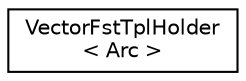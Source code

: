 digraph "Graphical Class Hierarchy"
{
  edge [fontname="Helvetica",fontsize="10",labelfontname="Helvetica",labelfontsize="10"];
  node [fontname="Helvetica",fontsize="10",shape=record];
  rankdir="LR";
  Node0 [label="VectorFstTplHolder\l\< Arc \>",height=0.2,width=0.4,color="black", fillcolor="white", style="filled",URL="$classfst_1_1VectorFstTplHolder.html"];
}
